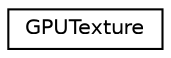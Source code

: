 digraph G
{
  edge [fontname="Helvetica",fontsize="10",labelfontname="Helvetica",labelfontsize="10"];
  node [fontname="Helvetica",fontsize="10",shape=record];
  rankdir=LR;
  Node1 [label="GPUTexture",height=0.2,width=0.4,color="black", fillcolor="white", style="filled",URL="$d7/d3f/structGPUTexture.html"];
}
